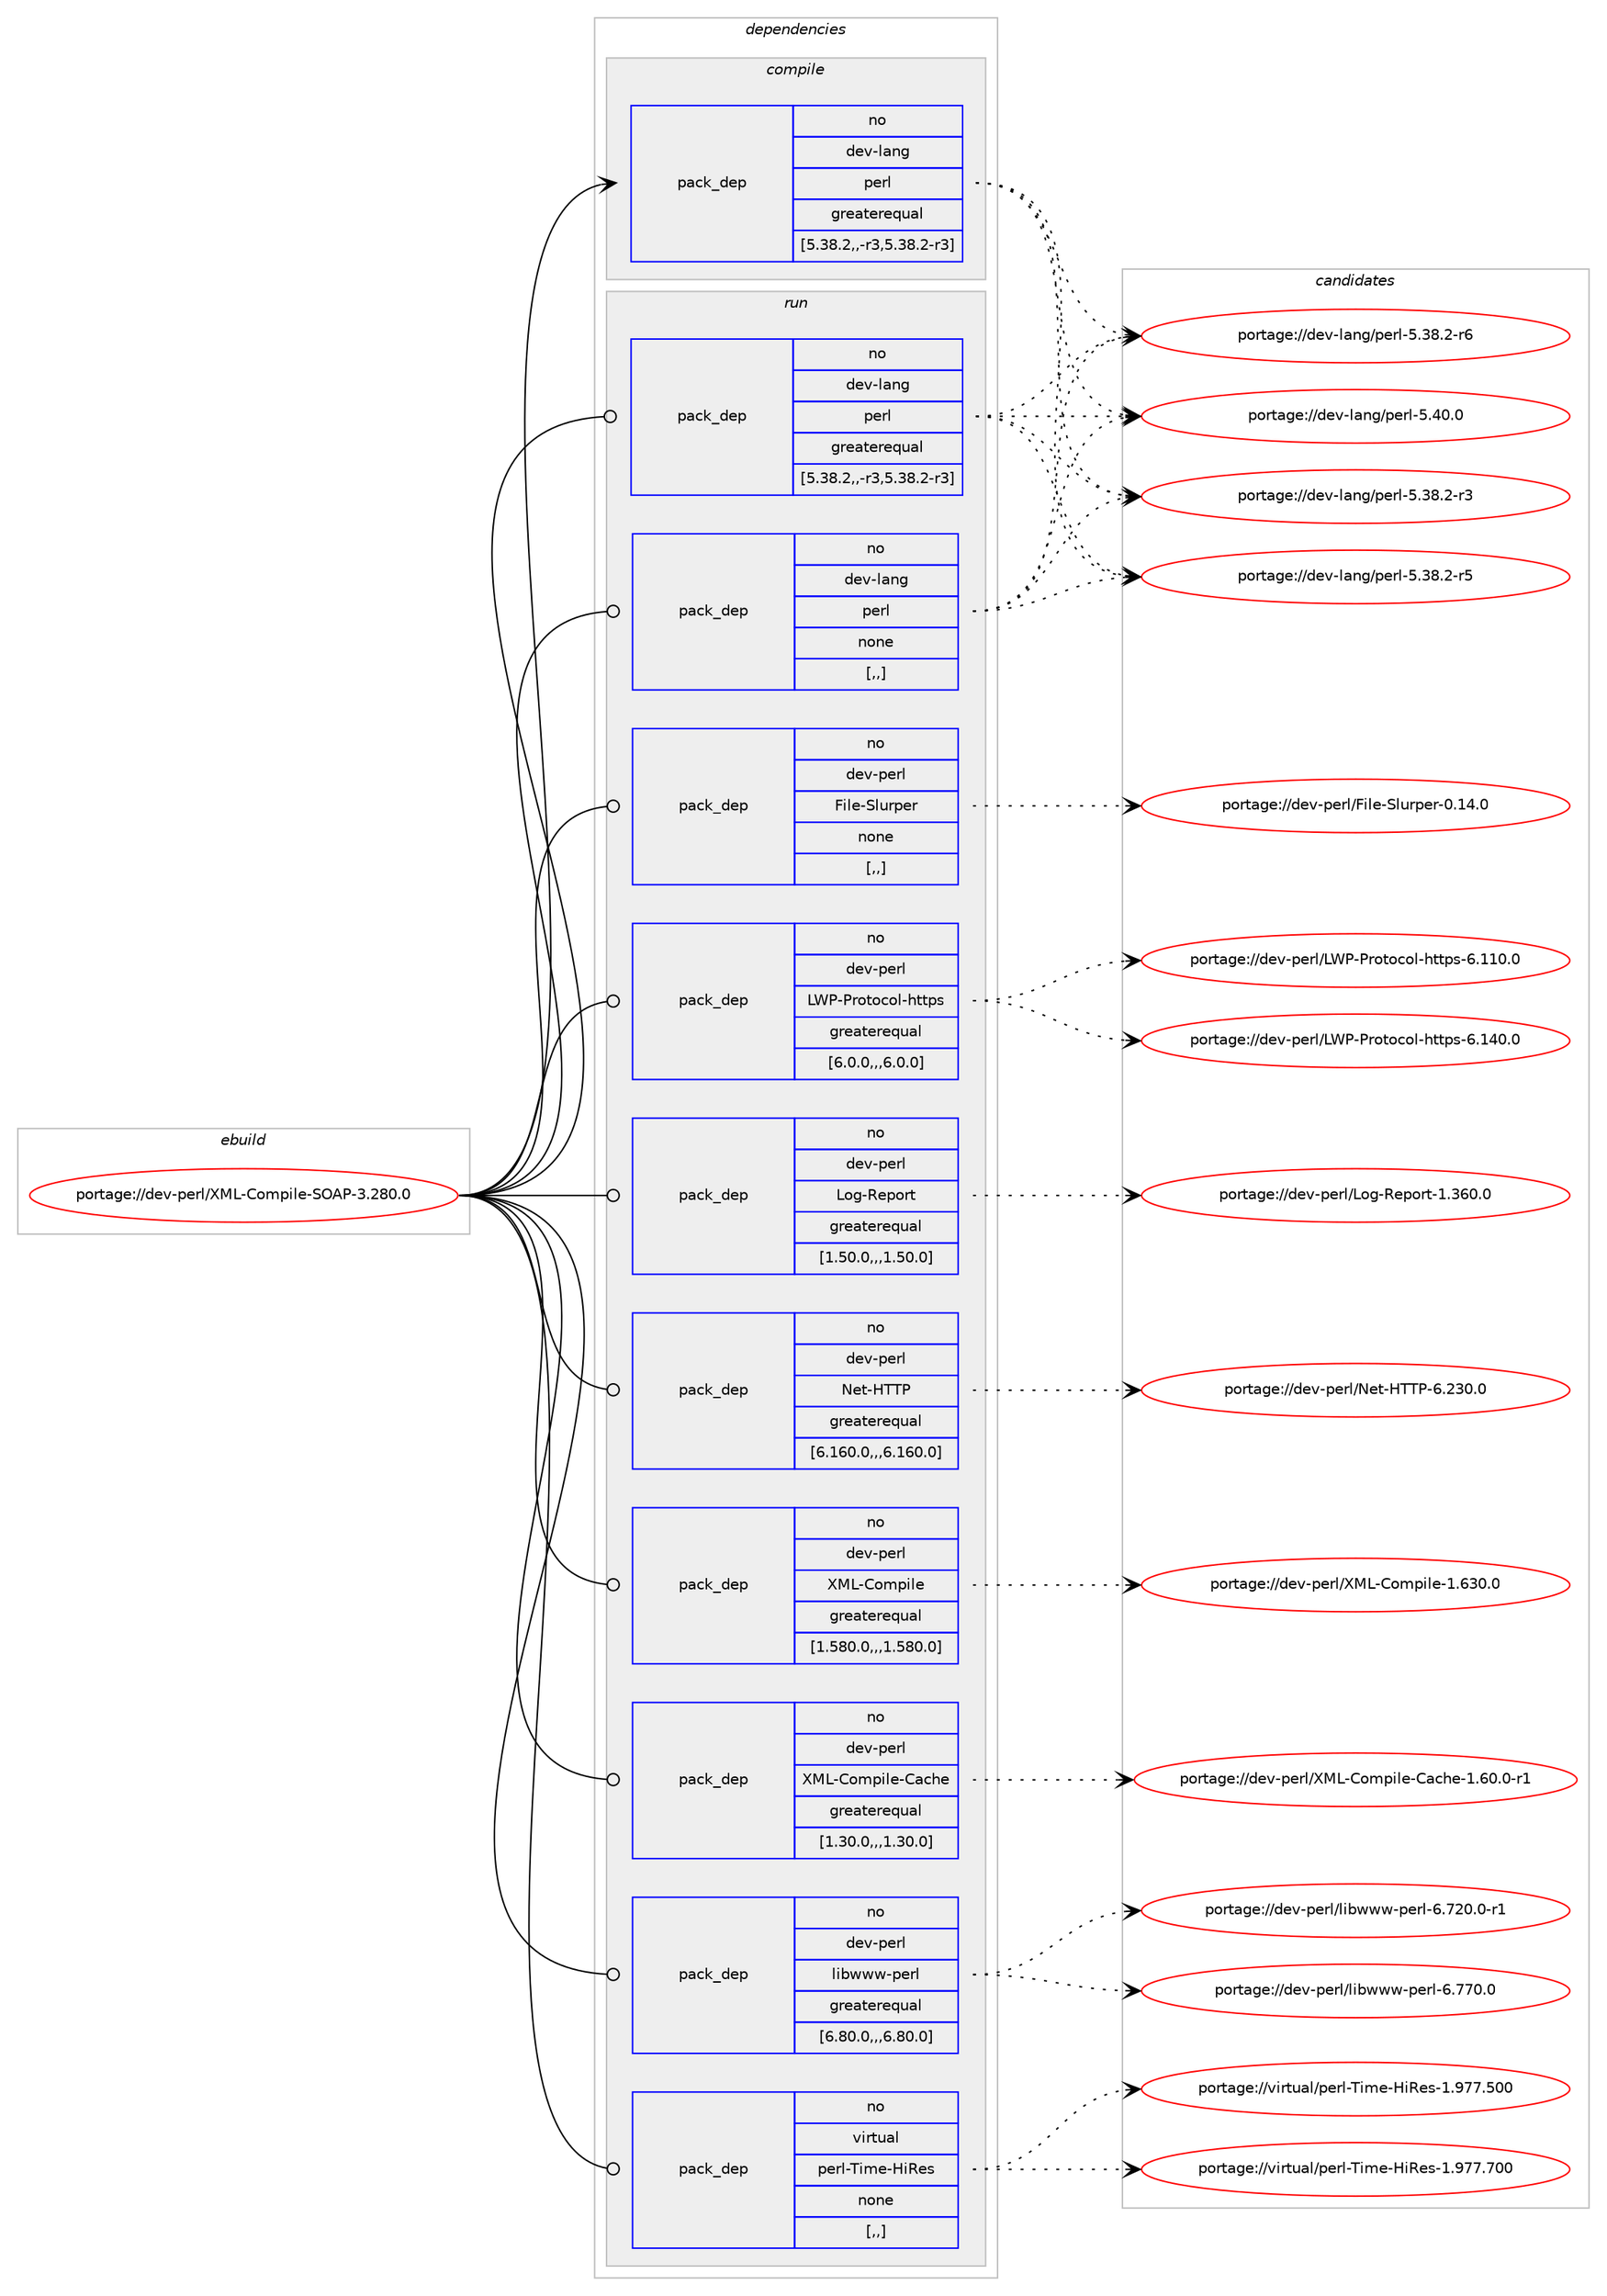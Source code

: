 digraph prolog {

# *************
# Graph options
# *************

newrank=true;
concentrate=true;
compound=true;
graph [rankdir=LR,fontname=Helvetica,fontsize=10,ranksep=1.5];#, ranksep=2.5, nodesep=0.2];
edge  [arrowhead=vee];
node  [fontname=Helvetica,fontsize=10];

# **********
# The ebuild
# **********

subgraph cluster_leftcol {
color=gray;
rank=same;
label=<<i>ebuild</i>>;
id [label="portage://dev-perl/XML-Compile-SOAP-3.280.0", color=red, width=4, href="../dev-perl/XML-Compile-SOAP-3.280.0.svg"];
}

# ****************
# The dependencies
# ****************

subgraph cluster_midcol {
color=gray;
label=<<i>dependencies</i>>;
subgraph cluster_compile {
fillcolor="#eeeeee";
style=filled;
label=<<i>compile</i>>;
subgraph pack105051 {
dependency135428 [label=<<TABLE BORDER="0" CELLBORDER="1" CELLSPACING="0" CELLPADDING="4" WIDTH="220"><TR><TD ROWSPAN="6" CELLPADDING="30">pack_dep</TD></TR><TR><TD WIDTH="110">no</TD></TR><TR><TD>dev-lang</TD></TR><TR><TD>perl</TD></TR><TR><TD>greaterequal</TD></TR><TR><TD>[5.38.2,,-r3,5.38.2-r3]</TD></TR></TABLE>>, shape=none, color=blue];
}
id:e -> dependency135428:w [weight=20,style="solid",arrowhead="vee"];
}
subgraph cluster_compileandrun {
fillcolor="#eeeeee";
style=filled;
label=<<i>compile and run</i>>;
}
subgraph cluster_run {
fillcolor="#eeeeee";
style=filled;
label=<<i>run</i>>;
subgraph pack105052 {
dependency135429 [label=<<TABLE BORDER="0" CELLBORDER="1" CELLSPACING="0" CELLPADDING="4" WIDTH="220"><TR><TD ROWSPAN="6" CELLPADDING="30">pack_dep</TD></TR><TR><TD WIDTH="110">no</TD></TR><TR><TD>dev-lang</TD></TR><TR><TD>perl</TD></TR><TR><TD>greaterequal</TD></TR><TR><TD>[5.38.2,,-r3,5.38.2-r3]</TD></TR></TABLE>>, shape=none, color=blue];
}
id:e -> dependency135429:w [weight=20,style="solid",arrowhead="odot"];
subgraph pack105053 {
dependency135430 [label=<<TABLE BORDER="0" CELLBORDER="1" CELLSPACING="0" CELLPADDING="4" WIDTH="220"><TR><TD ROWSPAN="6" CELLPADDING="30">pack_dep</TD></TR><TR><TD WIDTH="110">no</TD></TR><TR><TD>dev-lang</TD></TR><TR><TD>perl</TD></TR><TR><TD>none</TD></TR><TR><TD>[,,]</TD></TR></TABLE>>, shape=none, color=blue];
}
id:e -> dependency135430:w [weight=20,style="solid",arrowhead="odot"];
subgraph pack105054 {
dependency135431 [label=<<TABLE BORDER="0" CELLBORDER="1" CELLSPACING="0" CELLPADDING="4" WIDTH="220"><TR><TD ROWSPAN="6" CELLPADDING="30">pack_dep</TD></TR><TR><TD WIDTH="110">no</TD></TR><TR><TD>dev-perl</TD></TR><TR><TD>File-Slurper</TD></TR><TR><TD>none</TD></TR><TR><TD>[,,]</TD></TR></TABLE>>, shape=none, color=blue];
}
id:e -> dependency135431:w [weight=20,style="solid",arrowhead="odot"];
subgraph pack105055 {
dependency135432 [label=<<TABLE BORDER="0" CELLBORDER="1" CELLSPACING="0" CELLPADDING="4" WIDTH="220"><TR><TD ROWSPAN="6" CELLPADDING="30">pack_dep</TD></TR><TR><TD WIDTH="110">no</TD></TR><TR><TD>dev-perl</TD></TR><TR><TD>LWP-Protocol-https</TD></TR><TR><TD>greaterequal</TD></TR><TR><TD>[6.0.0,,,6.0.0]</TD></TR></TABLE>>, shape=none, color=blue];
}
id:e -> dependency135432:w [weight=20,style="solid",arrowhead="odot"];
subgraph pack105056 {
dependency135433 [label=<<TABLE BORDER="0" CELLBORDER="1" CELLSPACING="0" CELLPADDING="4" WIDTH="220"><TR><TD ROWSPAN="6" CELLPADDING="30">pack_dep</TD></TR><TR><TD WIDTH="110">no</TD></TR><TR><TD>dev-perl</TD></TR><TR><TD>Log-Report</TD></TR><TR><TD>greaterequal</TD></TR><TR><TD>[1.50.0,,,1.50.0]</TD></TR></TABLE>>, shape=none, color=blue];
}
id:e -> dependency135433:w [weight=20,style="solid",arrowhead="odot"];
subgraph pack105057 {
dependency135434 [label=<<TABLE BORDER="0" CELLBORDER="1" CELLSPACING="0" CELLPADDING="4" WIDTH="220"><TR><TD ROWSPAN="6" CELLPADDING="30">pack_dep</TD></TR><TR><TD WIDTH="110">no</TD></TR><TR><TD>dev-perl</TD></TR><TR><TD>Net-HTTP</TD></TR><TR><TD>greaterequal</TD></TR><TR><TD>[6.160.0,,,6.160.0]</TD></TR></TABLE>>, shape=none, color=blue];
}
id:e -> dependency135434:w [weight=20,style="solid",arrowhead="odot"];
subgraph pack105058 {
dependency135435 [label=<<TABLE BORDER="0" CELLBORDER="1" CELLSPACING="0" CELLPADDING="4" WIDTH="220"><TR><TD ROWSPAN="6" CELLPADDING="30">pack_dep</TD></TR><TR><TD WIDTH="110">no</TD></TR><TR><TD>dev-perl</TD></TR><TR><TD>XML-Compile</TD></TR><TR><TD>greaterequal</TD></TR><TR><TD>[1.580.0,,,1.580.0]</TD></TR></TABLE>>, shape=none, color=blue];
}
id:e -> dependency135435:w [weight=20,style="solid",arrowhead="odot"];
subgraph pack105059 {
dependency135436 [label=<<TABLE BORDER="0" CELLBORDER="1" CELLSPACING="0" CELLPADDING="4" WIDTH="220"><TR><TD ROWSPAN="6" CELLPADDING="30">pack_dep</TD></TR><TR><TD WIDTH="110">no</TD></TR><TR><TD>dev-perl</TD></TR><TR><TD>XML-Compile-Cache</TD></TR><TR><TD>greaterequal</TD></TR><TR><TD>[1.30.0,,,1.30.0]</TD></TR></TABLE>>, shape=none, color=blue];
}
id:e -> dependency135436:w [weight=20,style="solid",arrowhead="odot"];
subgraph pack105060 {
dependency135437 [label=<<TABLE BORDER="0" CELLBORDER="1" CELLSPACING="0" CELLPADDING="4" WIDTH="220"><TR><TD ROWSPAN="6" CELLPADDING="30">pack_dep</TD></TR><TR><TD WIDTH="110">no</TD></TR><TR><TD>dev-perl</TD></TR><TR><TD>libwww-perl</TD></TR><TR><TD>greaterequal</TD></TR><TR><TD>[6.80.0,,,6.80.0]</TD></TR></TABLE>>, shape=none, color=blue];
}
id:e -> dependency135437:w [weight=20,style="solid",arrowhead="odot"];
subgraph pack105061 {
dependency135438 [label=<<TABLE BORDER="0" CELLBORDER="1" CELLSPACING="0" CELLPADDING="4" WIDTH="220"><TR><TD ROWSPAN="6" CELLPADDING="30">pack_dep</TD></TR><TR><TD WIDTH="110">no</TD></TR><TR><TD>virtual</TD></TR><TR><TD>perl-Time-HiRes</TD></TR><TR><TD>none</TD></TR><TR><TD>[,,]</TD></TR></TABLE>>, shape=none, color=blue];
}
id:e -> dependency135438:w [weight=20,style="solid",arrowhead="odot"];
}
}

# **************
# The candidates
# **************

subgraph cluster_choices {
rank=same;
color=gray;
label=<<i>candidates</i>>;

subgraph choice105051 {
color=black;
nodesep=1;
choice100101118451089711010347112101114108455346515646504511451 [label="portage://dev-lang/perl-5.38.2-r3", color=red, width=4,href="../dev-lang/perl-5.38.2-r3.svg"];
choice100101118451089711010347112101114108455346515646504511453 [label="portage://dev-lang/perl-5.38.2-r5", color=red, width=4,href="../dev-lang/perl-5.38.2-r5.svg"];
choice100101118451089711010347112101114108455346515646504511454 [label="portage://dev-lang/perl-5.38.2-r6", color=red, width=4,href="../dev-lang/perl-5.38.2-r6.svg"];
choice10010111845108971101034711210111410845534652484648 [label="portage://dev-lang/perl-5.40.0", color=red, width=4,href="../dev-lang/perl-5.40.0.svg"];
dependency135428:e -> choice100101118451089711010347112101114108455346515646504511451:w [style=dotted,weight="100"];
dependency135428:e -> choice100101118451089711010347112101114108455346515646504511453:w [style=dotted,weight="100"];
dependency135428:e -> choice100101118451089711010347112101114108455346515646504511454:w [style=dotted,weight="100"];
dependency135428:e -> choice10010111845108971101034711210111410845534652484648:w [style=dotted,weight="100"];
}
subgraph choice105052 {
color=black;
nodesep=1;
choice100101118451089711010347112101114108455346515646504511451 [label="portage://dev-lang/perl-5.38.2-r3", color=red, width=4,href="../dev-lang/perl-5.38.2-r3.svg"];
choice100101118451089711010347112101114108455346515646504511453 [label="portage://dev-lang/perl-5.38.2-r5", color=red, width=4,href="../dev-lang/perl-5.38.2-r5.svg"];
choice100101118451089711010347112101114108455346515646504511454 [label="portage://dev-lang/perl-5.38.2-r6", color=red, width=4,href="../dev-lang/perl-5.38.2-r6.svg"];
choice10010111845108971101034711210111410845534652484648 [label="portage://dev-lang/perl-5.40.0", color=red, width=4,href="../dev-lang/perl-5.40.0.svg"];
dependency135429:e -> choice100101118451089711010347112101114108455346515646504511451:w [style=dotted,weight="100"];
dependency135429:e -> choice100101118451089711010347112101114108455346515646504511453:w [style=dotted,weight="100"];
dependency135429:e -> choice100101118451089711010347112101114108455346515646504511454:w [style=dotted,weight="100"];
dependency135429:e -> choice10010111845108971101034711210111410845534652484648:w [style=dotted,weight="100"];
}
subgraph choice105053 {
color=black;
nodesep=1;
choice100101118451089711010347112101114108455346515646504511451 [label="portage://dev-lang/perl-5.38.2-r3", color=red, width=4,href="../dev-lang/perl-5.38.2-r3.svg"];
choice100101118451089711010347112101114108455346515646504511453 [label="portage://dev-lang/perl-5.38.2-r5", color=red, width=4,href="../dev-lang/perl-5.38.2-r5.svg"];
choice100101118451089711010347112101114108455346515646504511454 [label="portage://dev-lang/perl-5.38.2-r6", color=red, width=4,href="../dev-lang/perl-5.38.2-r6.svg"];
choice10010111845108971101034711210111410845534652484648 [label="portage://dev-lang/perl-5.40.0", color=red, width=4,href="../dev-lang/perl-5.40.0.svg"];
dependency135430:e -> choice100101118451089711010347112101114108455346515646504511451:w [style=dotted,weight="100"];
dependency135430:e -> choice100101118451089711010347112101114108455346515646504511453:w [style=dotted,weight="100"];
dependency135430:e -> choice100101118451089711010347112101114108455346515646504511454:w [style=dotted,weight="100"];
dependency135430:e -> choice10010111845108971101034711210111410845534652484648:w [style=dotted,weight="100"];
}
subgraph choice105054 {
color=black;
nodesep=1;
choice100101118451121011141084770105108101458310811711411210111445484649524648 [label="portage://dev-perl/File-Slurper-0.14.0", color=red, width=4,href="../dev-perl/File-Slurper-0.14.0.svg"];
dependency135431:e -> choice100101118451121011141084770105108101458310811711411210111445484649524648:w [style=dotted,weight="100"];
}
subgraph choice105055 {
color=black;
nodesep=1;
choice1001011184511210111410847768780458011411111611199111108451041161161121154554464949484648 [label="portage://dev-perl/LWP-Protocol-https-6.110.0", color=red, width=4,href="../dev-perl/LWP-Protocol-https-6.110.0.svg"];
choice1001011184511210111410847768780458011411111611199111108451041161161121154554464952484648 [label="portage://dev-perl/LWP-Protocol-https-6.140.0", color=red, width=4,href="../dev-perl/LWP-Protocol-https-6.140.0.svg"];
dependency135432:e -> choice1001011184511210111410847768780458011411111611199111108451041161161121154554464949484648:w [style=dotted,weight="100"];
dependency135432:e -> choice1001011184511210111410847768780458011411111611199111108451041161161121154554464952484648:w [style=dotted,weight="100"];
}
subgraph choice105056 {
color=black;
nodesep=1;
choice10010111845112101114108477611110345821011121111141164549465154484648 [label="portage://dev-perl/Log-Report-1.360.0", color=red, width=4,href="../dev-perl/Log-Report-1.360.0.svg"];
dependency135433:e -> choice10010111845112101114108477611110345821011121111141164549465154484648:w [style=dotted,weight="100"];
}
subgraph choice105057 {
color=black;
nodesep=1;
choice10010111845112101114108477810111645728484804554465051484648 [label="portage://dev-perl/Net-HTTP-6.230.0", color=red, width=4,href="../dev-perl/Net-HTTP-6.230.0.svg"];
dependency135434:e -> choice10010111845112101114108477810111645728484804554465051484648:w [style=dotted,weight="100"];
}
subgraph choice105058 {
color=black;
nodesep=1;
choice100101118451121011141084788777645671111091121051081014549465451484648 [label="portage://dev-perl/XML-Compile-1.630.0", color=red, width=4,href="../dev-perl/XML-Compile-1.630.0.svg"];
dependency135435:e -> choice100101118451121011141084788777645671111091121051081014549465451484648:w [style=dotted,weight="100"];
}
subgraph choice105059 {
color=black;
nodesep=1;
choice1001011184511210111410847887776456711110911210510810145679799104101454946544846484511449 [label="portage://dev-perl/XML-Compile-Cache-1.60.0-r1", color=red, width=4,href="../dev-perl/XML-Compile-Cache-1.60.0-r1.svg"];
dependency135436:e -> choice1001011184511210111410847887776456711110911210510810145679799104101454946544846484511449:w [style=dotted,weight="100"];
}
subgraph choice105060 {
color=black;
nodesep=1;
choice1001011184511210111410847108105981191191194511210111410845544655504846484511449 [label="portage://dev-perl/libwww-perl-6.720.0-r1", color=red, width=4,href="../dev-perl/libwww-perl-6.720.0-r1.svg"];
choice100101118451121011141084710810598119119119451121011141084554465555484648 [label="portage://dev-perl/libwww-perl-6.770.0", color=red, width=4,href="../dev-perl/libwww-perl-6.770.0.svg"];
dependency135437:e -> choice1001011184511210111410847108105981191191194511210111410845544655504846484511449:w [style=dotted,weight="100"];
dependency135437:e -> choice100101118451121011141084710810598119119119451121011141084554465555484648:w [style=dotted,weight="100"];
}
subgraph choice105061 {
color=black;
nodesep=1;
choice1181051141161179710847112101114108458410510910145721058210111545494657555546534848 [label="portage://virtual/perl-Time-HiRes-1.977.500", color=red, width=4,href="../virtual/perl-Time-HiRes-1.977.500.svg"];
choice1181051141161179710847112101114108458410510910145721058210111545494657555546554848 [label="portage://virtual/perl-Time-HiRes-1.977.700", color=red, width=4,href="../virtual/perl-Time-HiRes-1.977.700.svg"];
dependency135438:e -> choice1181051141161179710847112101114108458410510910145721058210111545494657555546534848:w [style=dotted,weight="100"];
dependency135438:e -> choice1181051141161179710847112101114108458410510910145721058210111545494657555546554848:w [style=dotted,weight="100"];
}
}

}
